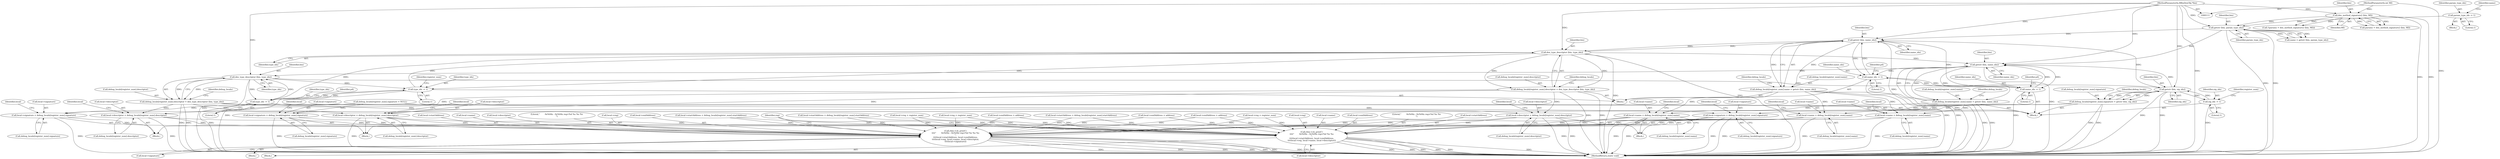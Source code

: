 digraph "0_radare2_252afb1cff9676f3ae1f341a28448bf2c8b6e308@API" {
"1000583" [label="(Call,getstr (bin, name_idx))"];
"1000784" [label="(Call,getstr (bin, sig_idx))"];
"1000768" [label="(Call,dex_type_descriptor (bin, type_idx))"];
"1000759" [label="(Call,getstr (bin, name_idx))"];
"1000338" [label="(Call,getstr (bin, param_type_idx))"];
"1000287" [label="(Call,dex_method_signature2 (bin, MI))"];
"1000113" [label="(MethodParameterIn,RBinDexObj *bin)"];
"1000115" [label="(MethodParameterIn,int MI)"];
"1000333" [label="(Call,param_type_idx -= 1)"];
"1000592" [label="(Call,dex_type_descriptor (bin, type_idx))"];
"1000583" [label="(Call,getstr (bin, name_idx))"];
"1000477" [label="(Call,name_idx -= 1)"];
"1000641" [label="(Call,name_idx -= 1)"];
"1000489" [label="(Call,type_idx -= 1)"];
"1000653" [label="(Call,type_idx -= 1)"];
"1000665" [label="(Call,sig_idx -= 1)"];
"1000577" [label="(Call,debug_locals[register_num].name = getstr (bin, name_idx))"];
"1000523" [label="(Call,local->name = debug_locals[register_num].name)"];
"1001079" [label="(Call,rbin->cb_printf (\n\t\t\t\t\"        0x%04x - 0x%04x reg=%d %s %s %s\n\",\n\t\t\t\tlocal->startAddress, local->endAddress,\n\t\t\t\tlocal->reg, local->name, local->descriptor,\n\t\t\t\tlocal->signature))"];
"1001101" [label="(Call,rbin->cb_printf (\n\t\t\t\t\"        0x%04x - 0x%04x reg=%d %s %s\n\",\n\t\t\t\tlocal->startAddress, local->endAddress,\n\t\t\t\tlocal->reg, local->name, local->descriptor))"];
"1000699" [label="(Call,local->name = debug_locals[register_num].name)"];
"1000828" [label="(Call,local->name = debug_locals[register_num].name)"];
"1000762" [label="(Call,debug_locals[register_num].descriptor = dex_type_descriptor (bin, type_idx))"];
"1000532" [label="(Call,local->descriptor = debug_locals[register_num].descriptor)"];
"1000708" [label="(Call,local->descriptor = debug_locals[register_num].descriptor)"];
"1000837" [label="(Call,local->descriptor = debug_locals[register_num].descriptor)"];
"1000753" [label="(Call,debug_locals[register_num].name = getstr (bin, name_idx))"];
"1000778" [label="(Call,debug_locals[register_num].signature = getstr (bin, sig_idx))"];
"1000550" [label="(Call,local->signature = debug_locals[register_num].signature)"];
"1000726" [label="(Call,local->signature = debug_locals[register_num].signature)"];
"1000855" [label="(Call,local->signature = debug_locals[register_num].signature)"];
"1000586" [label="(Call,debug_locals[register_num].descriptor = dex_type_descriptor (bin, type_idx))"];
"1000869" [label="(Call,local->reg = register_num)"];
"1000790" [label="(Identifier,debug_locals)"];
"1000598" [label="(Identifier,debug_locals)"];
"1000478" [label="(Identifier,name_idx)"];
"1001112" [label="(Call,local->name)"];
"1000645" [label="(Identifier,p4)"];
"1000655" [label="(Literal,1)"];
"1000618" [label="(Block,)"];
"1000490" [label="(Identifier,type_idx)"];
"1000654" [label="(Identifier,type_idx)"];
"1001080" [label="(Literal,\"        0x%04x - 0x%04x reg=%d %s %s %s\n\")"];
"1000584" [label="(Identifier,bin)"];
"1000577" [label="(Call,debug_locals[register_num].name = getstr (bin, name_idx))"];
"1000717" [label="(Call,local->startAddress = debug_locals[register_num].startAddress)"];
"1000550" [label="(Call,local->signature = debug_locals[register_num].signature)"];
"1000527" [label="(Call,debug_locals[register_num].name)"];
"1000304" [label="(Block,)"];
"1000699" [label="(Call,local->name = debug_locals[register_num].name)"];
"1001106" [label="(Call,local->endAddress)"];
"1000666" [label="(Identifier,sig_idx)"];
"1000587" [label="(Call,debug_locals[register_num].descriptor)"];
"1001115" [label="(Call,local->descriptor)"];
"1000534" [label="(Identifier,local)"];
"1000508" [label="(Block,)"];
"1000726" [label="(Call,local->signature = debug_locals[register_num].signature)"];
"1000479" [label="(Literal,1)"];
"1000594" [label="(Identifier,type_idx)"];
"1000657" [label="(Identifier,p4)"];
"1000759" [label="(Call,getstr (bin, name_idx))"];
"1000340" [label="(Identifier,param_type_idx)"];
"1000288" [label="(Identifier,bin)"];
"1001087" [label="(Call,local->reg)"];
"1000532" [label="(Call,local->descriptor = debug_locals[register_num].descriptor)"];
"1000784" [label="(Call,getstr (bin, sig_idx))"];
"1000719" [label="(Identifier,local)"];
"1000339" [label="(Identifier,bin)"];
"1000541" [label="(Call,local->startAddress = debug_locals[register_num].startAddress)"];
"1000536" [label="(Call,debug_locals[register_num].descriptor)"];
"1000761" [label="(Identifier,name_idx)"];
"1000709" [label="(Call,local->descriptor)"];
"1000569" [label="(Call,local->endAddress = address)"];
"1000523" [label="(Call,local->name = debug_locals[register_num].name)"];
"1001084" [label="(Call,local->endAddress)"];
"1000769" [label="(Identifier,bin)"];
"1000284" [label="(Call,!(params = dex_method_signature2 (bin, MI)))"];
"1001193" [label="(MethodReturn,static void)"];
"1000287" [label="(Call,dex_method_signature2 (bin, MI))"];
"1000770" [label="(Identifier,type_idx)"];
"1000551" [label="(Call,local->signature)"];
"1000643" [label="(Literal,1)"];
"1001078" [label="(Block,)"];
"1000846" [label="(Call,local->startAddress = debug_locals[register_num].startAddress)"];
"1000333" [label="(Call,param_type_idx -= 1)"];
"1000762" [label="(Call,debug_locals[register_num].descriptor = dex_type_descriptor (bin, type_idx))"];
"1000589" [label="(Identifier,debug_locals)"];
"1000667" [label="(Literal,1)"];
"1000494" [label="(Identifier,register_num)"];
"1001102" [label="(Literal,\"        0x%04x - 0x%04x reg=%d %s %s\n\")"];
"1001120" [label="(Identifier,reg)"];
"1000841" [label="(Call,debug_locals[register_num].descriptor)"];
"1000115" [label="(MethodParameterIn,int MI)"];
"1000774" [label="(Identifier,debug_locals)"];
"1000753" [label="(Call,debug_locals[register_num].name = getstr (bin, name_idx))"];
"1000481" [label="(Identifier,p4)"];
"1000708" [label="(Call,local->descriptor = debug_locals[register_num].descriptor)"];
"1000786" [label="(Identifier,sig_idx)"];
"1000727" [label="(Call,local->signature)"];
"1000641" [label="(Call,name_idx -= 1)"];
"1000642" [label="(Identifier,name_idx)"];
"1000712" [label="(Call,debug_locals[register_num].descriptor)"];
"1000828" [label="(Call,local->name = debug_locals[register_num].name)"];
"1000338" [label="(Call,getstr (bin, param_type_idx))"];
"1000737" [label="(Identifier,local)"];
"1000585" [label="(Identifier,name_idx)"];
"1000564" [label="(Call,local->reg = register_num)"];
"1001101" [label="(Call,rbin->cb_printf (\n\t\t\t\t\"        0x%04x - 0x%04x reg=%d %s %s\n\",\n\t\t\t\tlocal->startAddress, local->endAddress,\n\t\t\t\tlocal->reg, local->name, local->descriptor))"];
"1000583" [label="(Call,getstr (bin, name_idx))"];
"1000477" [label="(Call,name_idx -= 1)"];
"1000778" [label="(Call,debug_locals[register_num].signature = getstr (bin, sig_idx))"];
"1001081" [label="(Call,local->startAddress)"];
"1000855" [label="(Call,local->signature = debug_locals[register_num].signature)"];
"1000866" [label="(Identifier,local)"];
"1000700" [label="(Call,local->name)"];
"1000586" [label="(Call,debug_locals[register_num].descriptor = dex_type_descriptor (bin, type_idx))"];
"1000665" [label="(Call,sig_idx -= 1)"];
"1001100" [label="(Block,)"];
"1000578" [label="(Call,debug_locals[register_num].name)"];
"1000524" [label="(Call,local->name)"];
"1000592" [label="(Call,dex_type_descriptor (bin, type_idx))"];
"1000653" [label="(Call,type_idx -= 1)"];
"1000832" [label="(Call,debug_locals[register_num].name)"];
"1000543" [label="(Identifier,local)"];
"1000839" [label="(Identifier,local)"];
"1000491" [label="(Literal,1)"];
"1001096" [label="(Call,local->signature)"];
"1000768" [label="(Call,dex_type_descriptor (bin, type_idx))"];
"1000779" [label="(Call,debug_locals[register_num].signature)"];
"1000765" [label="(Identifier,debug_locals)"];
"1001103" [label="(Call,local->startAddress)"];
"1001109" [label="(Call,local->reg)"];
"1000745" [label="(Call,local->endAddress = address)"];
"1000874" [label="(Call,local->endAddress = address)"];
"1000554" [label="(Call,debug_locals[register_num].signature)"];
"1000785" [label="(Identifier,bin)"];
"1000813" [label="(Block,)"];
"1000730" [label="(Call,debug_locals[register_num].signature)"];
"1000856" [label="(Call,local->signature)"];
"1000754" [label="(Call,debug_locals[register_num].name)"];
"1000760" [label="(Identifier,bin)"];
"1000848" [label="(Identifier,local)"];
"1000334" [label="(Identifier,param_type_idx)"];
"1000859" [label="(Call,debug_locals[register_num].signature)"];
"1001079" [label="(Call,rbin->cb_printf (\n\t\t\t\t\"        0x%04x - 0x%04x reg=%d %s %s %s\n\",\n\t\t\t\tlocal->startAddress, local->endAddress,\n\t\t\t\tlocal->reg, local->name, local->descriptor,\n\t\t\t\tlocal->signature))"];
"1000838" [label="(Call,local->descriptor)"];
"1000489" [label="(Call,type_idx -= 1)"];
"1001090" [label="(Call,local->name)"];
"1000602" [label="(Call,debug_locals[register_num].signature = NULL)"];
"1000670" [label="(Identifier,register_num)"];
"1000763" [label="(Call,debug_locals[register_num].descriptor)"];
"1000593" [label="(Identifier,bin)"];
"1000289" [label="(Identifier,MI)"];
"1000533" [label="(Call,local->descriptor)"];
"1000113" [label="(MethodParameterIn,RBinDexObj *bin)"];
"1001093" [label="(Call,local->descriptor)"];
"1000829" [label="(Call,local->name)"];
"1000335" [label="(Literal,1)"];
"1000337" [label="(Identifier,name)"];
"1000703" [label="(Call,debug_locals[register_num].name)"];
"1000285" [label="(Call,params = dex_method_signature2 (bin, MI))"];
"1000710" [label="(Identifier,local)"];
"1000561" [label="(Identifier,local)"];
"1000336" [label="(Call,name = getstr (bin, param_type_idx))"];
"1000684" [label="(Block,)"];
"1000837" [label="(Call,local->descriptor = debug_locals[register_num].descriptor)"];
"1000740" [label="(Call,local->reg = register_num)"];
"1000455" [label="(Block,)"];
"1000583" -> "1000577"  [label="AST: "];
"1000583" -> "1000585"  [label="CFG: "];
"1000584" -> "1000583"  [label="AST: "];
"1000585" -> "1000583"  [label="AST: "];
"1000577" -> "1000583"  [label="CFG: "];
"1000583" -> "1001193"  [label="DDG: "];
"1000583" -> "1000477"  [label="DDG: "];
"1000583" -> "1000577"  [label="DDG: "];
"1000583" -> "1000577"  [label="DDG: "];
"1000784" -> "1000583"  [label="DDG: "];
"1000338" -> "1000583"  [label="DDG: "];
"1000592" -> "1000583"  [label="DDG: "];
"1000113" -> "1000583"  [label="DDG: "];
"1000477" -> "1000583"  [label="DDG: "];
"1000583" -> "1000592"  [label="DDG: "];
"1000583" -> "1000641"  [label="DDG: "];
"1000784" -> "1000778"  [label="AST: "];
"1000784" -> "1000786"  [label="CFG: "];
"1000785" -> "1000784"  [label="AST: "];
"1000786" -> "1000784"  [label="AST: "];
"1000778" -> "1000784"  [label="CFG: "];
"1000784" -> "1001193"  [label="DDG: "];
"1000784" -> "1001193"  [label="DDG: "];
"1000784" -> "1000665"  [label="DDG: "];
"1000784" -> "1000759"  [label="DDG: "];
"1000784" -> "1000778"  [label="DDG: "];
"1000784" -> "1000778"  [label="DDG: "];
"1000768" -> "1000784"  [label="DDG: "];
"1000113" -> "1000784"  [label="DDG: "];
"1000665" -> "1000784"  [label="DDG: "];
"1000768" -> "1000762"  [label="AST: "];
"1000768" -> "1000770"  [label="CFG: "];
"1000769" -> "1000768"  [label="AST: "];
"1000770" -> "1000768"  [label="AST: "];
"1000762" -> "1000768"  [label="CFG: "];
"1000768" -> "1001193"  [label="DDG: "];
"1000768" -> "1000489"  [label="DDG: "];
"1000768" -> "1000653"  [label="DDG: "];
"1000768" -> "1000762"  [label="DDG: "];
"1000768" -> "1000762"  [label="DDG: "];
"1000759" -> "1000768"  [label="DDG: "];
"1000113" -> "1000768"  [label="DDG: "];
"1000653" -> "1000768"  [label="DDG: "];
"1000759" -> "1000753"  [label="AST: "];
"1000759" -> "1000761"  [label="CFG: "];
"1000760" -> "1000759"  [label="AST: "];
"1000761" -> "1000759"  [label="AST: "];
"1000753" -> "1000759"  [label="CFG: "];
"1000759" -> "1001193"  [label="DDG: "];
"1000759" -> "1000477"  [label="DDG: "];
"1000759" -> "1000641"  [label="DDG: "];
"1000759" -> "1000753"  [label="DDG: "];
"1000759" -> "1000753"  [label="DDG: "];
"1000338" -> "1000759"  [label="DDG: "];
"1000592" -> "1000759"  [label="DDG: "];
"1000113" -> "1000759"  [label="DDG: "];
"1000641" -> "1000759"  [label="DDG: "];
"1000338" -> "1000336"  [label="AST: "];
"1000338" -> "1000340"  [label="CFG: "];
"1000339" -> "1000338"  [label="AST: "];
"1000340" -> "1000338"  [label="AST: "];
"1000336" -> "1000338"  [label="CFG: "];
"1000338" -> "1001193"  [label="DDG: "];
"1000338" -> "1001193"  [label="DDG: "];
"1000338" -> "1000336"  [label="DDG: "];
"1000338" -> "1000336"  [label="DDG: "];
"1000287" -> "1000338"  [label="DDG: "];
"1000113" -> "1000338"  [label="DDG: "];
"1000333" -> "1000338"  [label="DDG: "];
"1000287" -> "1000285"  [label="AST: "];
"1000287" -> "1000289"  [label="CFG: "];
"1000288" -> "1000287"  [label="AST: "];
"1000289" -> "1000287"  [label="AST: "];
"1000285" -> "1000287"  [label="CFG: "];
"1000287" -> "1001193"  [label="DDG: "];
"1000287" -> "1001193"  [label="DDG: "];
"1000287" -> "1000284"  [label="DDG: "];
"1000287" -> "1000284"  [label="DDG: "];
"1000287" -> "1000285"  [label="DDG: "];
"1000287" -> "1000285"  [label="DDG: "];
"1000113" -> "1000287"  [label="DDG: "];
"1000115" -> "1000287"  [label="DDG: "];
"1000113" -> "1000111"  [label="AST: "];
"1000113" -> "1001193"  [label="DDG: "];
"1000113" -> "1000592"  [label="DDG: "];
"1000115" -> "1000111"  [label="AST: "];
"1000115" -> "1001193"  [label="DDG: "];
"1000333" -> "1000304"  [label="AST: "];
"1000333" -> "1000335"  [label="CFG: "];
"1000334" -> "1000333"  [label="AST: "];
"1000335" -> "1000333"  [label="AST: "];
"1000337" -> "1000333"  [label="CFG: "];
"1000592" -> "1000586"  [label="AST: "];
"1000592" -> "1000594"  [label="CFG: "];
"1000593" -> "1000592"  [label="AST: "];
"1000594" -> "1000592"  [label="AST: "];
"1000586" -> "1000592"  [label="CFG: "];
"1000592" -> "1001193"  [label="DDG: "];
"1000592" -> "1001193"  [label="DDG: "];
"1000592" -> "1000489"  [label="DDG: "];
"1000592" -> "1000586"  [label="DDG: "];
"1000592" -> "1000586"  [label="DDG: "];
"1000489" -> "1000592"  [label="DDG: "];
"1000592" -> "1000653"  [label="DDG: "];
"1000477" -> "1000455"  [label="AST: "];
"1000477" -> "1000479"  [label="CFG: "];
"1000478" -> "1000477"  [label="AST: "];
"1000479" -> "1000477"  [label="AST: "];
"1000481" -> "1000477"  [label="CFG: "];
"1000477" -> "1001193"  [label="DDG: "];
"1000641" -> "1000477"  [label="DDG: "];
"1000477" -> "1000641"  [label="DDG: "];
"1000641" -> "1000618"  [label="AST: "];
"1000641" -> "1000643"  [label="CFG: "];
"1000642" -> "1000641"  [label="AST: "];
"1000643" -> "1000641"  [label="AST: "];
"1000645" -> "1000641"  [label="CFG: "];
"1000641" -> "1001193"  [label="DDG: "];
"1000489" -> "1000455"  [label="AST: "];
"1000489" -> "1000491"  [label="CFG: "];
"1000490" -> "1000489"  [label="AST: "];
"1000491" -> "1000489"  [label="AST: "];
"1000494" -> "1000489"  [label="CFG: "];
"1000489" -> "1001193"  [label="DDG: "];
"1000653" -> "1000489"  [label="DDG: "];
"1000489" -> "1000653"  [label="DDG: "];
"1000653" -> "1000618"  [label="AST: "];
"1000653" -> "1000655"  [label="CFG: "];
"1000654" -> "1000653"  [label="AST: "];
"1000655" -> "1000653"  [label="AST: "];
"1000657" -> "1000653"  [label="CFG: "];
"1000653" -> "1001193"  [label="DDG: "];
"1000665" -> "1000618"  [label="AST: "];
"1000665" -> "1000667"  [label="CFG: "];
"1000666" -> "1000665"  [label="AST: "];
"1000667" -> "1000665"  [label="AST: "];
"1000670" -> "1000665"  [label="CFG: "];
"1000665" -> "1001193"  [label="DDG: "];
"1000577" -> "1000455"  [label="AST: "];
"1000578" -> "1000577"  [label="AST: "];
"1000589" -> "1000577"  [label="CFG: "];
"1000577" -> "1001193"  [label="DDG: "];
"1000577" -> "1001193"  [label="DDG: "];
"1000577" -> "1000523"  [label="DDG: "];
"1000577" -> "1000699"  [label="DDG: "];
"1000577" -> "1000828"  [label="DDG: "];
"1000523" -> "1000508"  [label="AST: "];
"1000523" -> "1000527"  [label="CFG: "];
"1000524" -> "1000523"  [label="AST: "];
"1000527" -> "1000523"  [label="AST: "];
"1000534" -> "1000523"  [label="CFG: "];
"1000523" -> "1001193"  [label="DDG: "];
"1000753" -> "1000523"  [label="DDG: "];
"1000523" -> "1001079"  [label="DDG: "];
"1000523" -> "1001101"  [label="DDG: "];
"1001079" -> "1001078"  [label="AST: "];
"1001079" -> "1001096"  [label="CFG: "];
"1001080" -> "1001079"  [label="AST: "];
"1001081" -> "1001079"  [label="AST: "];
"1001084" -> "1001079"  [label="AST: "];
"1001087" -> "1001079"  [label="AST: "];
"1001090" -> "1001079"  [label="AST: "];
"1001093" -> "1001079"  [label="AST: "];
"1001096" -> "1001079"  [label="AST: "];
"1001120" -> "1001079"  [label="CFG: "];
"1001079" -> "1001193"  [label="DDG: "];
"1001079" -> "1001193"  [label="DDG: "];
"1001079" -> "1001193"  [label="DDG: "];
"1001079" -> "1001193"  [label="DDG: "];
"1001079" -> "1001193"  [label="DDG: "];
"1001079" -> "1001193"  [label="DDG: "];
"1001079" -> "1001193"  [label="DDG: "];
"1000541" -> "1001079"  [label="DDG: "];
"1000717" -> "1001079"  [label="DDG: "];
"1000846" -> "1001079"  [label="DDG: "];
"1000745" -> "1001079"  [label="DDG: "];
"1000569" -> "1001079"  [label="DDG: "];
"1000874" -> "1001079"  [label="DDG: "];
"1000869" -> "1001079"  [label="DDG: "];
"1000564" -> "1001079"  [label="DDG: "];
"1000740" -> "1001079"  [label="DDG: "];
"1000699" -> "1001079"  [label="DDG: "];
"1000828" -> "1001079"  [label="DDG: "];
"1000532" -> "1001079"  [label="DDG: "];
"1000708" -> "1001079"  [label="DDG: "];
"1000837" -> "1001079"  [label="DDG: "];
"1000726" -> "1001079"  [label="DDG: "];
"1000550" -> "1001079"  [label="DDG: "];
"1000855" -> "1001079"  [label="DDG: "];
"1001101" -> "1001100"  [label="AST: "];
"1001101" -> "1001115"  [label="CFG: "];
"1001102" -> "1001101"  [label="AST: "];
"1001103" -> "1001101"  [label="AST: "];
"1001106" -> "1001101"  [label="AST: "];
"1001109" -> "1001101"  [label="AST: "];
"1001112" -> "1001101"  [label="AST: "];
"1001115" -> "1001101"  [label="AST: "];
"1001120" -> "1001101"  [label="CFG: "];
"1001101" -> "1001193"  [label="DDG: "];
"1001101" -> "1001193"  [label="DDG: "];
"1001101" -> "1001193"  [label="DDG: "];
"1001101" -> "1001193"  [label="DDG: "];
"1001101" -> "1001193"  [label="DDG: "];
"1001101" -> "1001193"  [label="DDG: "];
"1000541" -> "1001101"  [label="DDG: "];
"1000717" -> "1001101"  [label="DDG: "];
"1000846" -> "1001101"  [label="DDG: "];
"1000745" -> "1001101"  [label="DDG: "];
"1000569" -> "1001101"  [label="DDG: "];
"1000874" -> "1001101"  [label="DDG: "];
"1000869" -> "1001101"  [label="DDG: "];
"1000564" -> "1001101"  [label="DDG: "];
"1000740" -> "1001101"  [label="DDG: "];
"1000699" -> "1001101"  [label="DDG: "];
"1000828" -> "1001101"  [label="DDG: "];
"1000532" -> "1001101"  [label="DDG: "];
"1000708" -> "1001101"  [label="DDG: "];
"1000837" -> "1001101"  [label="DDG: "];
"1000699" -> "1000684"  [label="AST: "];
"1000699" -> "1000703"  [label="CFG: "];
"1000700" -> "1000699"  [label="AST: "];
"1000703" -> "1000699"  [label="AST: "];
"1000710" -> "1000699"  [label="CFG: "];
"1000699" -> "1001193"  [label="DDG: "];
"1000753" -> "1000699"  [label="DDG: "];
"1000828" -> "1000813"  [label="AST: "];
"1000828" -> "1000832"  [label="CFG: "];
"1000829" -> "1000828"  [label="AST: "];
"1000832" -> "1000828"  [label="AST: "];
"1000839" -> "1000828"  [label="CFG: "];
"1000828" -> "1001193"  [label="DDG: "];
"1000828" -> "1001193"  [label="DDG: "];
"1000753" -> "1000828"  [label="DDG: "];
"1000762" -> "1000618"  [label="AST: "];
"1000763" -> "1000762"  [label="AST: "];
"1000774" -> "1000762"  [label="CFG: "];
"1000762" -> "1001193"  [label="DDG: "];
"1000762" -> "1001193"  [label="DDG: "];
"1000762" -> "1000532"  [label="DDG: "];
"1000762" -> "1000708"  [label="DDG: "];
"1000762" -> "1000837"  [label="DDG: "];
"1000532" -> "1000508"  [label="AST: "];
"1000532" -> "1000536"  [label="CFG: "];
"1000533" -> "1000532"  [label="AST: "];
"1000536" -> "1000532"  [label="AST: "];
"1000543" -> "1000532"  [label="CFG: "];
"1000532" -> "1001193"  [label="DDG: "];
"1000586" -> "1000532"  [label="DDG: "];
"1000708" -> "1000684"  [label="AST: "];
"1000708" -> "1000712"  [label="CFG: "];
"1000709" -> "1000708"  [label="AST: "];
"1000712" -> "1000708"  [label="AST: "];
"1000719" -> "1000708"  [label="CFG: "];
"1000708" -> "1001193"  [label="DDG: "];
"1000586" -> "1000708"  [label="DDG: "];
"1000837" -> "1000813"  [label="AST: "];
"1000837" -> "1000841"  [label="CFG: "];
"1000838" -> "1000837"  [label="AST: "];
"1000841" -> "1000837"  [label="AST: "];
"1000848" -> "1000837"  [label="CFG: "];
"1000837" -> "1001193"  [label="DDG: "];
"1000837" -> "1001193"  [label="DDG: "];
"1000586" -> "1000837"  [label="DDG: "];
"1000753" -> "1000618"  [label="AST: "];
"1000754" -> "1000753"  [label="AST: "];
"1000765" -> "1000753"  [label="CFG: "];
"1000753" -> "1001193"  [label="DDG: "];
"1000753" -> "1001193"  [label="DDG: "];
"1000778" -> "1000618"  [label="AST: "];
"1000779" -> "1000778"  [label="AST: "];
"1000790" -> "1000778"  [label="CFG: "];
"1000778" -> "1001193"  [label="DDG: "];
"1000778" -> "1001193"  [label="DDG: "];
"1000778" -> "1000550"  [label="DDG: "];
"1000778" -> "1000726"  [label="DDG: "];
"1000778" -> "1000855"  [label="DDG: "];
"1000550" -> "1000508"  [label="AST: "];
"1000550" -> "1000554"  [label="CFG: "];
"1000551" -> "1000550"  [label="AST: "];
"1000554" -> "1000550"  [label="AST: "];
"1000561" -> "1000550"  [label="CFG: "];
"1000550" -> "1001193"  [label="DDG: "];
"1000602" -> "1000550"  [label="DDG: "];
"1000726" -> "1000684"  [label="AST: "];
"1000726" -> "1000730"  [label="CFG: "];
"1000727" -> "1000726"  [label="AST: "];
"1000730" -> "1000726"  [label="AST: "];
"1000737" -> "1000726"  [label="CFG: "];
"1000726" -> "1001193"  [label="DDG: "];
"1000602" -> "1000726"  [label="DDG: "];
"1000855" -> "1000813"  [label="AST: "];
"1000855" -> "1000859"  [label="CFG: "];
"1000856" -> "1000855"  [label="AST: "];
"1000859" -> "1000855"  [label="AST: "];
"1000866" -> "1000855"  [label="CFG: "];
"1000855" -> "1001193"  [label="DDG: "];
"1000855" -> "1001193"  [label="DDG: "];
"1000602" -> "1000855"  [label="DDG: "];
"1000586" -> "1000455"  [label="AST: "];
"1000587" -> "1000586"  [label="AST: "];
"1000598" -> "1000586"  [label="CFG: "];
"1000586" -> "1001193"  [label="DDG: "];
"1000586" -> "1001193"  [label="DDG: "];
}
